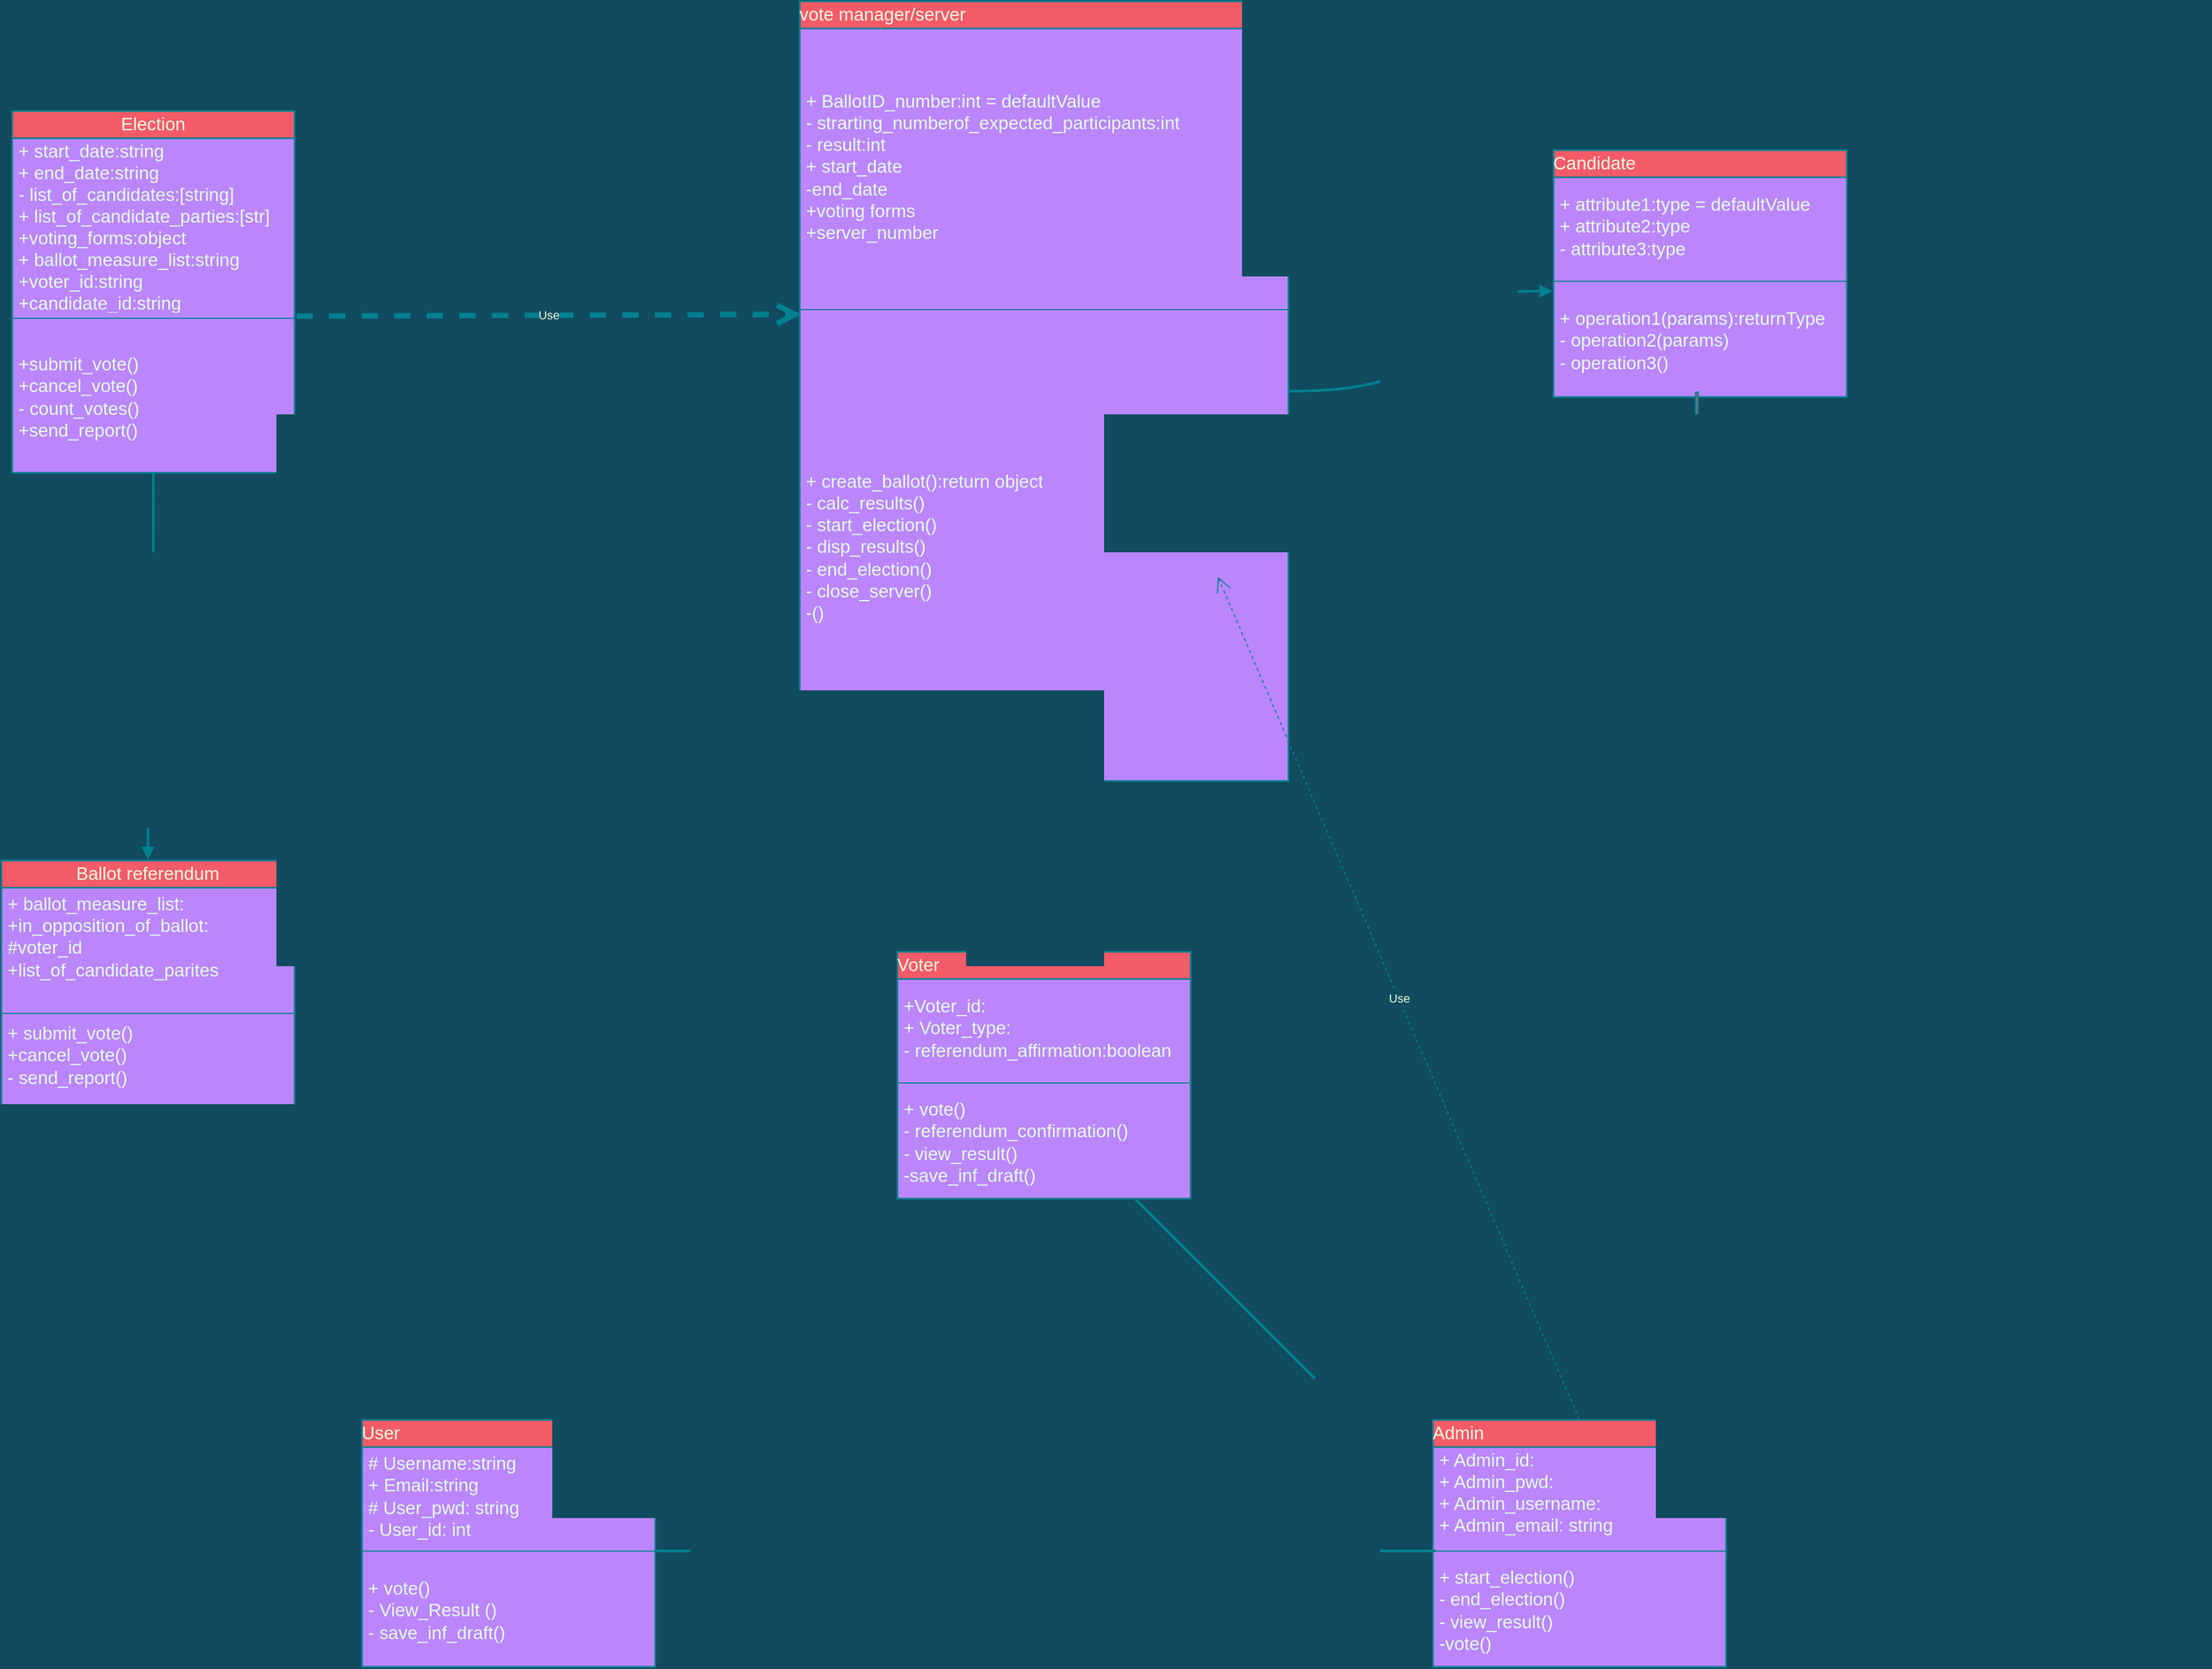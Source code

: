 <mxfile version="17.4.1" type="github">
  <diagram id="C5RBs43oDa-KdzZeNtuy" name="Page-1">
    <mxGraphModel dx="3071" dy="2657" grid="1" gridSize="10" guides="1" tooltips="1" connect="1" arrows="1" fold="1" page="1" pageScale="1" pageWidth="827" pageHeight="1169" background="#114B5F" math="0" shadow="0">
      <root>
        <mxCell id="WIyWlLk6GJQsqaUBKTNV-0" />
        <mxCell id="WIyWlLk6GJQsqaUBKTNV-1" parent="WIyWlLk6GJQsqaUBKTNV-0" />
        <mxCell id="OTtLRnYiv24MZVRSz5v7-0" value="" style="group;dropTarget=0;pointerEvents=0;rounded=0;fontColor=#E4FDE1;" vertex="1" parent="WIyWlLk6GJQsqaUBKTNV-1">
          <mxGeometry x="202" y="929" width="274" height="132" as="geometry" />
        </mxCell>
        <UserObject label="" lucidchartObjectId="JY28QF0EZLTP" id="OTtLRnYiv24MZVRSz5v7-1">
          <mxCell style="html=1;overflow=block;blockSpacing=1;whiteSpace=wrap;fontSize=13;spacing=0;strokeColor=#028090;strokeOpacity=100;rounded=0;absoluteArcSize=1;arcSize=9;rotation=-225;fillColor=#F45B69;strokeWidth=1.5;fontColor=#E4FDE1;" vertex="1" parent="OTtLRnYiv24MZVRSz5v7-0">
            <mxGeometry y="131" width="274" height="1" as="geometry" />
          </mxCell>
        </UserObject>
        <UserObject label="" lucidchartObjectId="3Y28qnUG3Y1A" id="OTtLRnYiv24MZVRSz5v7-2">
          <mxCell style="html=1;overflow=block;blockSpacing=1;whiteSpace=wrap;rhombus;fontSize=13;spacing=3.8;strokeColor=#028090;strokeOpacity=100;rounded=0;absoluteArcSize=1;arcSize=9;rotation=-45;fillColor=#F45B69;strokeWidth=1.5;fontColor=#E4FDE1;" vertex="1" parent="OTtLRnYiv24MZVRSz5v7-0">
            <mxGeometry x="227" width="44" height="43" as="geometry" />
          </mxCell>
        </UserObject>
        <mxCell id="OTtLRnYiv24MZVRSz5v7-3" value="" style="group;dropTarget=0;pointerEvents=0;rounded=0;fontColor=#E4FDE1;" vertex="1" parent="WIyWlLk6GJQsqaUBKTNV-1">
          <mxGeometry x="725" y="927" width="274" height="134" as="geometry" />
        </mxCell>
        <UserObject label="" lucidchartObjectId="r228Ko-A8G8q" id="OTtLRnYiv24MZVRSz5v7-4">
          <mxCell style="html=1;overflow=block;blockSpacing=1;whiteSpace=wrap;fontSize=13;spacing=0;strokeColor=#028090;strokeOpacity=100;rounded=0;absoluteArcSize=1;arcSize=9;rotation=45;fillColor=#F45B69;strokeWidth=1.5;fontColor=#E4FDE1;" vertex="1" parent="OTtLRnYiv24MZVRSz5v7-3">
            <mxGeometry y="133" width="274" height="1" as="geometry" />
          </mxCell>
        </UserObject>
        <UserObject label="" lucidchartObjectId="r2286qUszekl" id="OTtLRnYiv24MZVRSz5v7-5">
          <mxCell style="html=1;overflow=block;blockSpacing=1;whiteSpace=wrap;rhombus;fontSize=13;spacing=3.8;strokeColor=#028090;strokeOpacity=100;rounded=0;absoluteArcSize=1;arcSize=9;rotation=-135;fillColor=#F45B69;strokeWidth=1.5;fontColor=#E4FDE1;" vertex="1" parent="OTtLRnYiv24MZVRSz5v7-3">
            <mxGeometry x="4" width="44" height="43" as="geometry" />
          </mxCell>
        </UserObject>
        <mxCell id="OTtLRnYiv24MZVRSz5v7-6" value="" style="group;dropTarget=0;pointerEvents=0;rounded=0;fontColor=#E4FDE1;" vertex="1" parent="WIyWlLk6GJQsqaUBKTNV-1">
          <mxGeometry x="-250" y="-110" width="2034" height="1515" as="geometry" />
        </mxCell>
        <mxCell id="OTtLRnYiv24MZVRSz5v7-7" value="vote manager/server" style="html=1;overflow=block;blockSpacing=1;swimlane;childLayout=stackLayout;horizontal=1;horizontalStack=0;resizeParent=1;resizeParentMax=0;resizeLast=0;collapsible=0;fontStyle=0;marginBottom=0;swimlaneFillColor=#BB86FC;startSize=25;whiteSpace=wrap;fontSize=16.7;fontColor=#E4FDE1;align=left;spacing=0;strokeColor=#028090;strokeOpacity=100;rounded=0;absoluteArcSize=1;arcSize=9;fillColor=#F45B69;strokeWidth=1.5;" vertex="1" parent="OTtLRnYiv24MZVRSz5v7-6">
          <mxGeometry x="735" width="450" height="717.75" as="geometry" />
        </mxCell>
        <mxCell id="OTtLRnYiv24MZVRSz5v7-8" value="+ BallotID_number:int = defaultValue&#xa;- strarting_numberof_expected_participants:int&#xa;- result:int &#xa;+ start_date&#xa;-end_date&#xa;+voting forms&#xa;+server_number" style="part=1;html=1;resizeHeight=0;strokeColor=none;fillColor=none;align=left;verticalAlign=middle;spacingLeft=4;spacingRight=4;overflow=hidden;rotatable=0;points=[[0,0.5],[1,0.5]];portConstraint=eastwest;swimlaneFillColor=#BB86FC;strokeOpacity=100;whiteSpace=wrap;fontSize=16.7;fontColor=#E4FDE1;rounded=0;" vertex="1" parent="OTtLRnYiv24MZVRSz5v7-7">
          <mxGeometry y="25" width="450" height="255" as="geometry" />
        </mxCell>
        <mxCell id="OTtLRnYiv24MZVRSz5v7-9" value="" style="line;strokeWidth=1;fillColor=none;align=left;verticalAlign=middle;spacingTop=-1;spacingLeft=3;spacingRight=3;rotatable=0;labelPosition=right;points=[];portConstraint=eastwest;rounded=0;labelBackgroundColor=#114B5F;strokeColor=#028090;fontColor=#E4FDE1;" vertex="1" parent="OTtLRnYiv24MZVRSz5v7-7">
          <mxGeometry y="280" width="450" height="8" as="geometry" />
        </mxCell>
        <mxCell id="OTtLRnYiv24MZVRSz5v7-10" value="+ create_ballot():return object&#xa;- calc_results()&#xa;- start_election()&#xa;- disp_results()&#xa;- end_election()&#xa;- close_server()&#xa;-()" style="part=1;html=1;resizeHeight=0;strokeColor=none;fillColor=none;align=left;verticalAlign=middle;spacingLeft=4;spacingRight=4;overflow=hidden;rotatable=0;points=[[0,0.5],[1,0.5]];portConstraint=eastwest;swimlaneFillColor=#BB86FC;strokeOpacity=100;whiteSpace=wrap;fontSize=16.7;fontColor=#E4FDE1;rounded=0;" vertex="1" parent="OTtLRnYiv24MZVRSz5v7-7">
          <mxGeometry y="288" width="450" height="429.75" as="geometry" />
        </mxCell>
        <mxCell id="OTtLRnYiv24MZVRSz5v7-11" value="Voter" style="html=1;overflow=block;blockSpacing=1;swimlane;childLayout=stackLayout;horizontal=1;horizontalStack=0;resizeParent=1;resizeParentMax=0;resizeLast=0;collapsible=0;fontStyle=0;marginBottom=0;swimlaneFillColor=#BB86FC;startSize=25;whiteSpace=wrap;fontSize=16.7;fontColor=#E4FDE1;align=left;spacing=0;strokeColor=#028090;strokeOpacity=100;rounded=0;absoluteArcSize=1;arcSize=9;fillColor=#F45B69;strokeWidth=1.5;" vertex="1" parent="OTtLRnYiv24MZVRSz5v7-6">
          <mxGeometry x="825" y="875" width="270" height="227.25" as="geometry" />
        </mxCell>
        <mxCell id="OTtLRnYiv24MZVRSz5v7-12" value="+Voter_id:&#xa;+ Voter_type:&#xa;- referendum_affirmation:boolean" style="part=1;html=1;resizeHeight=0;strokeColor=none;fillColor=none;align=left;verticalAlign=middle;spacingLeft=4;spacingRight=4;overflow=hidden;rotatable=0;points=[[0,0.5],[1,0.5]];portConstraint=eastwest;swimlaneFillColor=#BB86FC;strokeOpacity=100;whiteSpace=wrap;fontSize=16.7;fontColor=#E4FDE1;rounded=0;" vertex="1" parent="OTtLRnYiv24MZVRSz5v7-11">
          <mxGeometry y="25" width="270" height="92" as="geometry" />
        </mxCell>
        <mxCell id="OTtLRnYiv24MZVRSz5v7-13" value="" style="line;strokeWidth=1;fillColor=none;align=left;verticalAlign=middle;spacingTop=-1;spacingLeft=3;spacingRight=3;rotatable=0;labelPosition=right;points=[];portConstraint=eastwest;rounded=0;labelBackgroundColor=#114B5F;strokeColor=#028090;fontColor=#E4FDE1;" vertex="1" parent="OTtLRnYiv24MZVRSz5v7-11">
          <mxGeometry y="117" width="270" height="8" as="geometry" />
        </mxCell>
        <mxCell id="OTtLRnYiv24MZVRSz5v7-14" value="+ vote()&#xa;- referendum_confirmation()&#xa;- view_result()&#xa;-save_inf_draft()" style="part=1;html=1;resizeHeight=0;strokeColor=none;fillColor=none;align=left;verticalAlign=middle;spacingLeft=4;spacingRight=4;overflow=hidden;rotatable=0;points=[[0,0.5],[1,0.5]];portConstraint=eastwest;swimlaneFillColor=#BB86FC;strokeOpacity=100;whiteSpace=wrap;fontSize=16.7;fontColor=#E4FDE1;rounded=0;" vertex="1" parent="OTtLRnYiv24MZVRSz5v7-11">
          <mxGeometry y="125" width="270" height="102.25" as="geometry" />
        </mxCell>
        <mxCell id="OTtLRnYiv24MZVRSz5v7-15" value="Candidate" style="html=1;overflow=block;blockSpacing=1;swimlane;childLayout=stackLayout;horizontal=1;horizontalStack=0;resizeParent=1;resizeParentMax=0;resizeLast=0;collapsible=0;fontStyle=0;marginBottom=0;swimlaneFillColor=#BB86FC;startSize=25;whiteSpace=wrap;fontSize=16.7;fontColor=#E4FDE1;align=left;spacing=0;strokeColor=#028090;strokeOpacity=100;rounded=0;absoluteArcSize=1;arcSize=9;fillColor=#F45B69;strokeWidth=1.5;" vertex="1" parent="OTtLRnYiv24MZVRSz5v7-6">
          <mxGeometry x="1429" y="137" width="270" height="227.25" as="geometry" />
        </mxCell>
        <mxCell id="OTtLRnYiv24MZVRSz5v7-16" value="+ attribute1:type = defaultValue&#xa;+ attribute2:type&#xa;- attribute3:type" style="part=1;html=1;resizeHeight=0;strokeColor=none;fillColor=none;align=left;verticalAlign=middle;spacingLeft=4;spacingRight=4;overflow=hidden;rotatable=0;points=[[0,0.5],[1,0.5]];portConstraint=eastwest;swimlaneFillColor=#BB86FC;strokeOpacity=100;whiteSpace=wrap;fontSize=16.7;fontColor=#E4FDE1;rounded=0;" vertex="1" parent="OTtLRnYiv24MZVRSz5v7-15">
          <mxGeometry y="25" width="270" height="92" as="geometry" />
        </mxCell>
        <mxCell id="OTtLRnYiv24MZVRSz5v7-17" value="" style="line;strokeWidth=1;fillColor=none;align=left;verticalAlign=middle;spacingTop=-1;spacingLeft=3;spacingRight=3;rotatable=0;labelPosition=right;points=[];portConstraint=eastwest;rounded=0;labelBackgroundColor=#114B5F;strokeColor=#028090;fontColor=#E4FDE1;" vertex="1" parent="OTtLRnYiv24MZVRSz5v7-15">
          <mxGeometry y="117" width="270" height="8" as="geometry" />
        </mxCell>
        <mxCell id="OTtLRnYiv24MZVRSz5v7-18" value="+ operation1(params):returnType&#xa;- operation2(params)&#xa;- operation3()" style="part=1;html=1;resizeHeight=0;strokeColor=none;fillColor=none;align=left;verticalAlign=middle;spacingLeft=4;spacingRight=4;overflow=hidden;rotatable=0;points=[[0,0.5],[1,0.5]];portConstraint=eastwest;swimlaneFillColor=#BB86FC;strokeOpacity=100;whiteSpace=wrap;fontSize=16.7;fontColor=#E4FDE1;rounded=0;" vertex="1" parent="OTtLRnYiv24MZVRSz5v7-15">
          <mxGeometry y="125" width="270" height="102.25" as="geometry" />
        </mxCell>
        <mxCell id="OTtLRnYiv24MZVRSz5v7-19" value="User" style="html=1;overflow=block;blockSpacing=1;swimlane;childLayout=stackLayout;horizontal=1;horizontalStack=0;resizeParent=1;resizeParentMax=0;resizeLast=0;collapsible=0;fontStyle=0;marginBottom=0;swimlaneFillColor=#BB86FC;startSize=25;whiteSpace=wrap;fontSize=16.7;fontColor=#E4FDE1;align=left;spacing=0;strokeColor=#028090;strokeOpacity=100;rounded=0;absoluteArcSize=1;arcSize=9;fillColor=#F45B69;strokeWidth=1.5;" vertex="1" parent="OTtLRnYiv24MZVRSz5v7-6">
          <mxGeometry x="332" y="1306" width="270" height="227.25" as="geometry" />
        </mxCell>
        <mxCell id="OTtLRnYiv24MZVRSz5v7-20" value="# Username:string&#xa;+ Email:string&#xa;# User_pwd: string&#xa;- User_id: int" style="part=1;html=1;resizeHeight=0;strokeColor=none;fillColor=none;align=left;verticalAlign=middle;spacingLeft=4;spacingRight=4;overflow=hidden;rotatable=0;points=[[0,0.5],[1,0.5]];portConstraint=eastwest;swimlaneFillColor=#BB86FC;strokeOpacity=100;whiteSpace=wrap;fontSize=16.7;fontColor=#E4FDE1;rounded=0;" vertex="1" parent="OTtLRnYiv24MZVRSz5v7-19">
          <mxGeometry y="25" width="270" height="92" as="geometry" />
        </mxCell>
        <mxCell id="OTtLRnYiv24MZVRSz5v7-21" value="" style="line;strokeWidth=1;fillColor=none;align=left;verticalAlign=middle;spacingTop=-1;spacingLeft=3;spacingRight=3;rotatable=0;labelPosition=right;points=[];portConstraint=eastwest;rounded=0;labelBackgroundColor=#114B5F;strokeColor=#028090;fontColor=#E4FDE1;" vertex="1" parent="OTtLRnYiv24MZVRSz5v7-19">
          <mxGeometry y="117" width="270" height="8" as="geometry" />
        </mxCell>
        <mxCell id="OTtLRnYiv24MZVRSz5v7-22" value="+ vote()&#xa;- View_Result ()&#xa;- save_inf_draft()" style="part=1;html=1;resizeHeight=0;strokeColor=none;fillColor=none;align=left;verticalAlign=middle;spacingLeft=4;spacingRight=4;overflow=hidden;rotatable=0;points=[[0,0.5],[1,0.5]];portConstraint=eastwest;swimlaneFillColor=#BB86FC;strokeOpacity=100;whiteSpace=wrap;fontSize=16.7;fontColor=#E4FDE1;rounded=0;" vertex="1" parent="OTtLRnYiv24MZVRSz5v7-19">
          <mxGeometry y="125" width="270" height="102.25" as="geometry" />
        </mxCell>
        <mxCell id="OTtLRnYiv24MZVRSz5v7-23" value="Admin" style="html=1;overflow=block;blockSpacing=1;swimlane;childLayout=stackLayout;horizontal=1;horizontalStack=0;resizeParent=1;resizeParentMax=0;resizeLast=0;collapsible=0;fontStyle=0;marginBottom=0;swimlaneFillColor=#BB86FC;startSize=25;whiteSpace=wrap;fontSize=16.7;fontColor=#E4FDE1;align=left;spacing=0;strokeColor=#028090;strokeOpacity=100;rounded=0;absoluteArcSize=1;arcSize=9;fillColor=#F45B69;strokeWidth=1.5;" vertex="1" parent="OTtLRnYiv24MZVRSz5v7-6">
          <mxGeometry x="1318" y="1306" width="270" height="227.25" as="geometry" />
        </mxCell>
        <mxCell id="OTtLRnYiv24MZVRSz5v7-24" value="+ Admin_id:&#xa;+ Admin_pwd:&#xa;+ Admin_username:&#xa;+ Admin_email: string&#xa;" style="part=1;html=1;resizeHeight=0;strokeColor=none;fillColor=none;align=left;verticalAlign=middle;spacingLeft=4;spacingRight=4;overflow=hidden;rotatable=0;points=[[0,0.5],[1,0.5]];portConstraint=eastwest;swimlaneFillColor=#BB86FC;strokeOpacity=100;whiteSpace=wrap;fontSize=16.7;fontColor=#E4FDE1;rounded=0;" vertex="1" parent="OTtLRnYiv24MZVRSz5v7-23">
          <mxGeometry y="25" width="270" height="92" as="geometry" />
        </mxCell>
        <mxCell id="OTtLRnYiv24MZVRSz5v7-25" value="" style="line;strokeWidth=1;fillColor=none;align=left;verticalAlign=middle;spacingTop=-1;spacingLeft=3;spacingRight=3;rotatable=0;labelPosition=right;points=[];portConstraint=eastwest;rounded=0;labelBackgroundColor=#114B5F;strokeColor=#028090;fontColor=#E4FDE1;" vertex="1" parent="OTtLRnYiv24MZVRSz5v7-23">
          <mxGeometry y="117" width="270" height="8" as="geometry" />
        </mxCell>
        <mxCell id="OTtLRnYiv24MZVRSz5v7-26" value="+ start_election()&#xa;- end_election()&#xa;- view_result()&#xa;-vote()" style="part=1;html=1;resizeHeight=0;strokeColor=none;fillColor=none;align=left;verticalAlign=middle;spacingLeft=4;spacingRight=4;overflow=hidden;rotatable=0;points=[[0,0.5],[1,0.5]];portConstraint=eastwest;swimlaneFillColor=#BB86FC;strokeOpacity=100;whiteSpace=wrap;fontSize=16.7;fontColor=#E4FDE1;rounded=0;" vertex="1" parent="OTtLRnYiv24MZVRSz5v7-23">
          <mxGeometry y="125" width="270" height="102.25" as="geometry" />
        </mxCell>
        <UserObject label="" lucidchartObjectId="V228ednQrA~w" id="OTtLRnYiv24MZVRSz5v7-27">
          <mxCell style="html=1;overflow=block;blockSpacing=1;whiteSpace=wrap;fontSize=13;spacing=0;strokeColor=#028090;strokeOpacity=100;rounded=0;absoluteArcSize=1;arcSize=9;fillColor=#F45B69;strokeWidth=1.5;fontColor=#E4FDE1;" vertex="1" parent="OTtLRnYiv24MZVRSz5v7-6">
            <mxGeometry x="602" y="1426" width="718" height="1" as="geometry" />
          </mxCell>
        </UserObject>
        <mxCell id="OTtLRnYiv24MZVRSz5v7-28" value="Election" style="html=1;overflow=block;blockSpacing=1;swimlane;childLayout=stackLayout;horizontal=1;horizontalStack=0;resizeParent=1;resizeParentMax=0;resizeLast=0;collapsible=0;fontStyle=0;marginBottom=0;swimlaneFillColor=#BB86FC;startSize=25;whiteSpace=wrap;fontSize=16.7;fontColor=#E4FDE1;spacing=0;strokeColor=#028090;strokeOpacity=100;rounded=0;absoluteArcSize=1;arcSize=9;fillColor=#F45B69;strokeWidth=1.5;" vertex="1" parent="OTtLRnYiv24MZVRSz5v7-6">
          <mxGeometry x="10" y="101" width="260" height="333" as="geometry" />
        </mxCell>
        <mxCell id="OTtLRnYiv24MZVRSz5v7-29" value="+ start_date:string&#xa;+ end_date:string&#xa;- list_of_candidates:[string]&#xa;+ list_of_candidate_parties:[str]&#xa;+voting_forms:object&#xa;+ ballot_measure_list:string&#xa;+voter_id:string&#xa;+candidate_id:string&#xa;" style="part=1;html=1;resizeHeight=0;strokeColor=none;fillColor=none;align=left;verticalAlign=middle;spacingLeft=4;spacingRight=4;overflow=hidden;rotatable=0;points=[[0,0.5],[1,0.5]];portConstraint=eastwest;swimlaneFillColor=#BB86FC;strokeOpacity=100;whiteSpace=wrap;fontSize=16.7;fontColor=#E4FDE1;rounded=0;" vertex="1" parent="OTtLRnYiv24MZVRSz5v7-28">
          <mxGeometry y="25" width="260" height="162" as="geometry" />
        </mxCell>
        <mxCell id="OTtLRnYiv24MZVRSz5v7-30" value="" style="line;strokeWidth=1;fillColor=none;align=left;verticalAlign=middle;spacingTop=-1;spacingLeft=3;spacingRight=3;rotatable=0;labelPosition=right;points=[];portConstraint=eastwest;rounded=0;labelBackgroundColor=#114B5F;strokeColor=#028090;fontColor=#E4FDE1;" vertex="1" parent="OTtLRnYiv24MZVRSz5v7-28">
          <mxGeometry y="187" width="260" height="8" as="geometry" />
        </mxCell>
        <mxCell id="OTtLRnYiv24MZVRSz5v7-31" value="+submit_vote()&#xa;+cancel_vote()&#xa;- count_votes()&#xa;+send_report()" style="part=1;html=1;resizeHeight=0;strokeColor=none;fillColor=none;align=left;verticalAlign=middle;spacingLeft=4;spacingRight=4;overflow=hidden;rotatable=0;points=[[0,0.5],[1,0.5]];portConstraint=eastwest;swimlaneFillColor=#BB86FC;strokeOpacity=100;whiteSpace=wrap;fontSize=16.7;fontColor=#E4FDE1;rounded=0;" vertex="1" parent="OTtLRnYiv24MZVRSz5v7-28">
          <mxGeometry y="195" width="260" height="138" as="geometry" />
        </mxCell>
        <mxCell id="OTtLRnYiv24MZVRSz5v7-32" value="Ballot referendum" style="html=1;overflow=block;blockSpacing=1;swimlane;childLayout=stackLayout;horizontal=1;horizontalStack=0;resizeParent=1;resizeParentMax=0;resizeLast=0;collapsible=0;fontStyle=0;marginBottom=0;swimlaneFillColor=#BB86FC;startSize=25;whiteSpace=wrap;fontSize=16.7;fontColor=#E4FDE1;spacing=0;strokeColor=#028090;strokeOpacity=100;rounded=0;absoluteArcSize=1;arcSize=9;fillColor=#F45B69;strokeWidth=1.5;" vertex="1" parent="OTtLRnYiv24MZVRSz5v7-6">
          <mxGeometry y="791" width="270" height="234" as="geometry" />
        </mxCell>
        <mxCell id="OTtLRnYiv24MZVRSz5v7-33" value="+ ballot_measure_list:&#xa;+in_opposition_of_ballot:&#xa;#voter_id&#xa;+list_of_candidate_parites &#xa;" style="part=1;html=1;resizeHeight=0;strokeColor=none;fillColor=none;align=left;verticalAlign=middle;spacingLeft=4;spacingRight=4;overflow=hidden;rotatable=0;points=[[0,0.5],[1,0.5]];portConstraint=eastwest;swimlaneFillColor=#BB86FC;strokeOpacity=100;whiteSpace=wrap;fontSize=16.7;fontColor=#E4FDE1;rounded=0;" vertex="1" parent="OTtLRnYiv24MZVRSz5v7-32">
          <mxGeometry y="25" width="270" height="112" as="geometry" />
        </mxCell>
        <mxCell id="OTtLRnYiv24MZVRSz5v7-34" value="" style="line;strokeWidth=1;fillColor=none;align=left;verticalAlign=middle;spacingTop=-1;spacingLeft=3;spacingRight=3;rotatable=0;labelPosition=right;points=[];portConstraint=eastwest;rounded=0;labelBackgroundColor=#114B5F;strokeColor=#028090;fontColor=#E4FDE1;" vertex="1" parent="OTtLRnYiv24MZVRSz5v7-32">
          <mxGeometry y="137" width="270" height="8" as="geometry" />
        </mxCell>
        <mxCell id="OTtLRnYiv24MZVRSz5v7-35" value="+ submit_vote()&#xa;+cancel_vote()&#xa;- send_report()&#xa;" style="part=1;html=1;resizeHeight=0;strokeColor=none;fillColor=none;align=left;verticalAlign=middle;spacingLeft=4;spacingRight=4;overflow=hidden;rotatable=0;points=[[0,0.5],[1,0.5]];portConstraint=eastwest;swimlaneFillColor=#BB86FC;strokeOpacity=100;whiteSpace=wrap;fontSize=16.7;fontColor=#E4FDE1;rounded=0;" vertex="1" parent="OTtLRnYiv24MZVRSz5v7-32">
          <mxGeometry y="145" width="270" height="89" as="geometry" />
        </mxCell>
        <UserObject label="" lucidchartObjectId="E-68c81QmLoY" id="OTtLRnYiv24MZVRSz5v7-36">
          <mxCell style="html=1;overflow=block;blockSpacing=1;whiteSpace=wrap;fontSize=13;spacing=0;strokeColor=#028090;strokeOpacity=100;rounded=0;absoluteArcSize=1;arcSize=9;rotation=-270;fillColor=#F45B69;strokeWidth=1.5;fontColor=#E4FDE1;" vertex="1" parent="OTtLRnYiv24MZVRSz5v7-6">
            <mxGeometry x="1088" y="832" width="946" height="2" as="geometry" />
          </mxCell>
        </UserObject>
        <UserObject label="" lucidchartObjectId="HJ38XVI36cz8" id="OTtLRnYiv24MZVRSz5v7-58">
          <mxCell style="html=1;overflow=block;blockSpacing=1;whiteSpace=wrap;fontSize=13;spacing=0;strokeColor=#028090;strokeOpacity=100;rounded=0;absoluteArcSize=1;arcSize=9;fillColor=#F45B69;strokeWidth=1.5;fontColor=#E4FDE1;" vertex="1" parent="OTtLRnYiv24MZVRSz5v7-6">
            <mxGeometry x="1614" y="637" width="180" height="45" as="geometry" />
          </mxCell>
        </UserObject>
        <UserObject label="" lucidchartObjectId="Bk28ZkV.0bYM" id="OTtLRnYiv24MZVRSz5v7-59">
          <mxCell style="html=1;jettySize=18;whiteSpace=wrap;fontSize=13;strokeColor=#028090;strokeWidth=2.3;rounded=0;arcSize=12;edgeStyle=orthogonalEdgeStyle;startArrow=none;endArrow=block;endFill=1;exitX=0.5;exitY=1.001;exitPerimeter=0;entryX=0.5;entryY=-0.003;entryPerimeter=0;curved=1;labelBackgroundColor=#114B5F;fontColor=#E4FDE1;" edge="1" parent="OTtLRnYiv24MZVRSz5v7-6" source="OTtLRnYiv24MZVRSz5v7-7" target="OTtLRnYiv24MZVRSz5v7-11">
            <mxGeometry width="100" height="100" relative="1" as="geometry">
              <Array as="points" />
            </mxGeometry>
          </mxCell>
        </UserObject>
        <UserObject label="" lucidchartObjectId="sC283W5qJywi" id="OTtLRnYiv24MZVRSz5v7-60">
          <mxCell style="html=1;jettySize=18;whiteSpace=wrap;fontSize=13;strokeColor=#028090;strokeWidth=2.3;rounded=0;arcSize=12;edgeStyle=orthogonalEdgeStyle;startArrow=none;endArrow=block;endFill=1;exitX=1.002;exitY=0.5;exitPerimeter=0;entryX=-0.003;entryY=0.571;entryPerimeter=0;curved=1;labelBackgroundColor=#114B5F;fontColor=#E4FDE1;" edge="1" parent="OTtLRnYiv24MZVRSz5v7-6" source="OTtLRnYiv24MZVRSz5v7-7" target="OTtLRnYiv24MZVRSz5v7-15">
            <mxGeometry width="100" height="100" relative="1" as="geometry">
              <Array as="points" />
            </mxGeometry>
          </mxCell>
        </UserObject>
        <UserObject label="" lucidchartObjectId="D568nzBtLRtF" id="OTtLRnYiv24MZVRSz5v7-62">
          <mxCell style="html=1;jettySize=18;whiteSpace=wrap;fontSize=13;strokeColor=#028090;strokeWidth=2.3;rounded=0;arcSize=12;edgeStyle=orthogonalEdgeStyle;startArrow=none;endArrow=block;endFill=1;exitX=0.5;exitY=1.002;exitPerimeter=0;entryX=0.5;entryY=-0.003;entryPerimeter=0;curved=1;labelBackgroundColor=#114B5F;fontColor=#E4FDE1;" edge="1" parent="OTtLRnYiv24MZVRSz5v7-6" source="OTtLRnYiv24MZVRSz5v7-28" target="OTtLRnYiv24MZVRSz5v7-32">
            <mxGeometry width="100" height="100" relative="1" as="geometry">
              <Array as="points" />
            </mxGeometry>
          </mxCell>
        </UserObject>
        <mxCell id="OTtLRnYiv24MZVRSz5v7-75" value="Use" style="endArrow=open;endSize=12;dashed=1;html=1;rounded=0;angle:45;entryX=0.856;entryY=0.563;entryDx=0;entryDy=0;exitX=0.5;exitY=0;exitDx=0;exitDy=0;entryPerimeter=0;curved=1;labelBackgroundColor=#114B5F;strokeColor=#028090;fontColor=#E4FDE1;" edge="1" parent="OTtLRnYiv24MZVRSz5v7-6" source="OTtLRnYiv24MZVRSz5v7-23" target="OTtLRnYiv24MZVRSz5v7-10">
          <mxGeometry width="160" relative="1" as="geometry">
            <mxPoint x="1430" y="1200" as="sourcePoint" />
            <mxPoint x="1270" y="1200" as="targetPoint" />
          </mxGeometry>
        </mxCell>
        <mxCell id="OTtLRnYiv24MZVRSz5v7-73" value="Use" style="endArrow=open;endSize=12;dashed=1;html=1;rounded=0;entryX=0.004;entryY=0.001;entryDx=0;entryDy=0;entryPerimeter=0;curved=1;labelBackgroundColor=#114B5F;strokeColor=#028090;fontColor=#E4FDE1;strokeWidth=5;" edge="1" parent="WIyWlLk6GJQsqaUBKTNV-1" target="OTtLRnYiv24MZVRSz5v7-10">
          <mxGeometry width="160" relative="1" as="geometry">
            <mxPoint x="22" y="180" as="sourcePoint" />
            <mxPoint x="210" y="180" as="targetPoint" />
          </mxGeometry>
        </mxCell>
      </root>
    </mxGraphModel>
  </diagram>
</mxfile>
